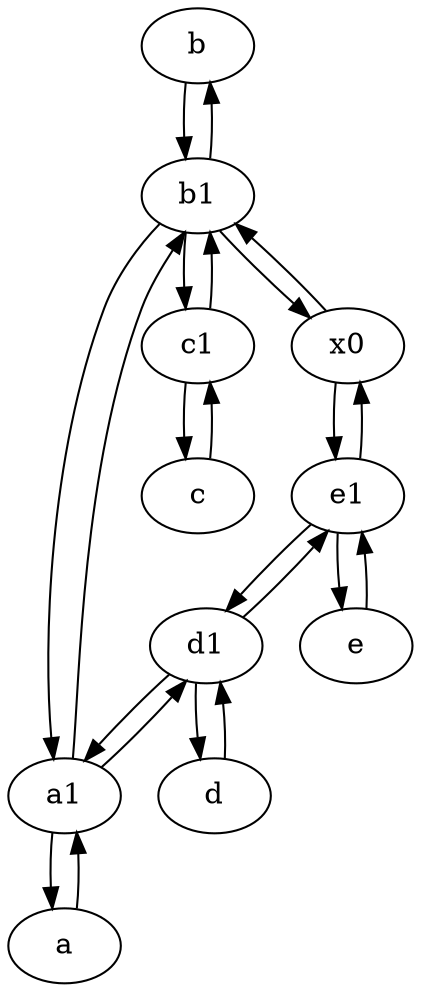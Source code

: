 digraph  {
	b [pos="50,20!"];
	c [pos="20,10!"];
	a [pos="40,10!"];
	d [pos="20,30!"];
	d1 [pos="25,30!"];
	b1 [pos="45,20!"];
	e1 [pos="25,45!"];
	a1 [pos="40,15!"];
	e [pos="30,50!"];
	c1 [pos="30,15!"];
	x0;
	d1 -> a1;
	a1 -> a;
	c1 -> b1;
	d1 -> d;
	d -> d1;
	a -> a1;
	d1 -> e1;
	x0 -> b1;
	e -> e1;
	b1 -> b;
	b1 -> x0;
	x0 -> e1;
	e1 -> x0;
	a1 -> b1;
	b -> b1;
	c -> c1;
	e1 -> e;
	b1 -> c1;
	e1 -> d1;
	a1 -> d1;
	b1 -> a1;
	c1 -> c;

	}